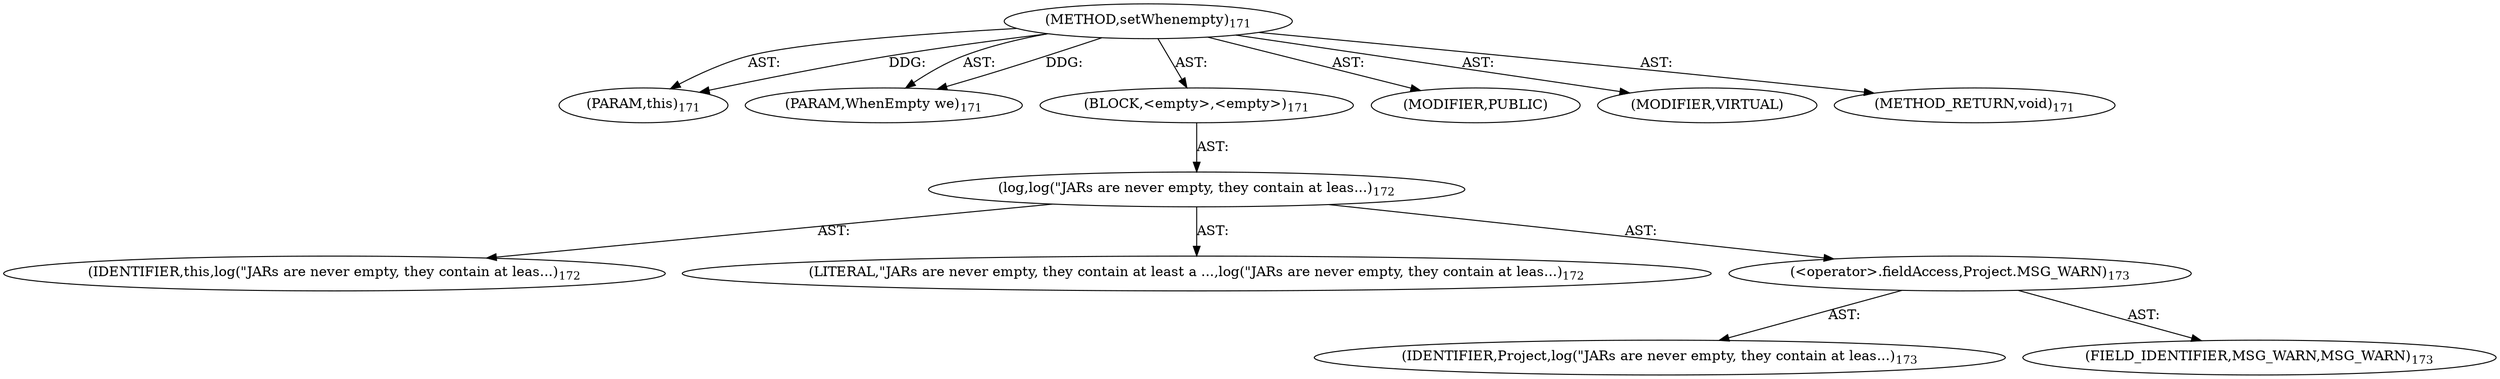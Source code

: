 digraph "setWhenempty" {  
"111669149697" [label = <(METHOD,setWhenempty)<SUB>171</SUB>> ]
"115964116992" [label = <(PARAM,this)<SUB>171</SUB>> ]
"115964117008" [label = <(PARAM,WhenEmpty we)<SUB>171</SUB>> ]
"25769803777" [label = <(BLOCK,&lt;empty&gt;,&lt;empty&gt;)<SUB>171</SUB>> ]
"30064771087" [label = <(log,log(&quot;JARs are never empty, they contain at leas...)<SUB>172</SUB>> ]
"68719476736" [label = <(IDENTIFIER,this,log(&quot;JARs are never empty, they contain at leas...)<SUB>172</SUB>> ]
"90194313222" [label = <(LITERAL,&quot;JARs are never empty, they contain at least a ...,log(&quot;JARs are never empty, they contain at leas...)<SUB>172</SUB>> ]
"30064771088" [label = <(&lt;operator&gt;.fieldAccess,Project.MSG_WARN)<SUB>173</SUB>> ]
"68719476786" [label = <(IDENTIFIER,Project,log(&quot;JARs are never empty, they contain at leas...)<SUB>173</SUB>> ]
"55834574853" [label = <(FIELD_IDENTIFIER,MSG_WARN,MSG_WARN)<SUB>173</SUB>> ]
"133143986194" [label = <(MODIFIER,PUBLIC)> ]
"133143986195" [label = <(MODIFIER,VIRTUAL)> ]
"128849018881" [label = <(METHOD_RETURN,void)<SUB>171</SUB>> ]
  "111669149697" -> "115964116992"  [ label = "AST: "] 
  "111669149697" -> "115964117008"  [ label = "AST: "] 
  "111669149697" -> "25769803777"  [ label = "AST: "] 
  "111669149697" -> "133143986194"  [ label = "AST: "] 
  "111669149697" -> "133143986195"  [ label = "AST: "] 
  "111669149697" -> "128849018881"  [ label = "AST: "] 
  "25769803777" -> "30064771087"  [ label = "AST: "] 
  "30064771087" -> "68719476736"  [ label = "AST: "] 
  "30064771087" -> "90194313222"  [ label = "AST: "] 
  "30064771087" -> "30064771088"  [ label = "AST: "] 
  "30064771088" -> "68719476786"  [ label = "AST: "] 
  "30064771088" -> "55834574853"  [ label = "AST: "] 
  "111669149697" -> "115964116992"  [ label = "DDG: "] 
  "111669149697" -> "115964117008"  [ label = "DDG: "] 
}
